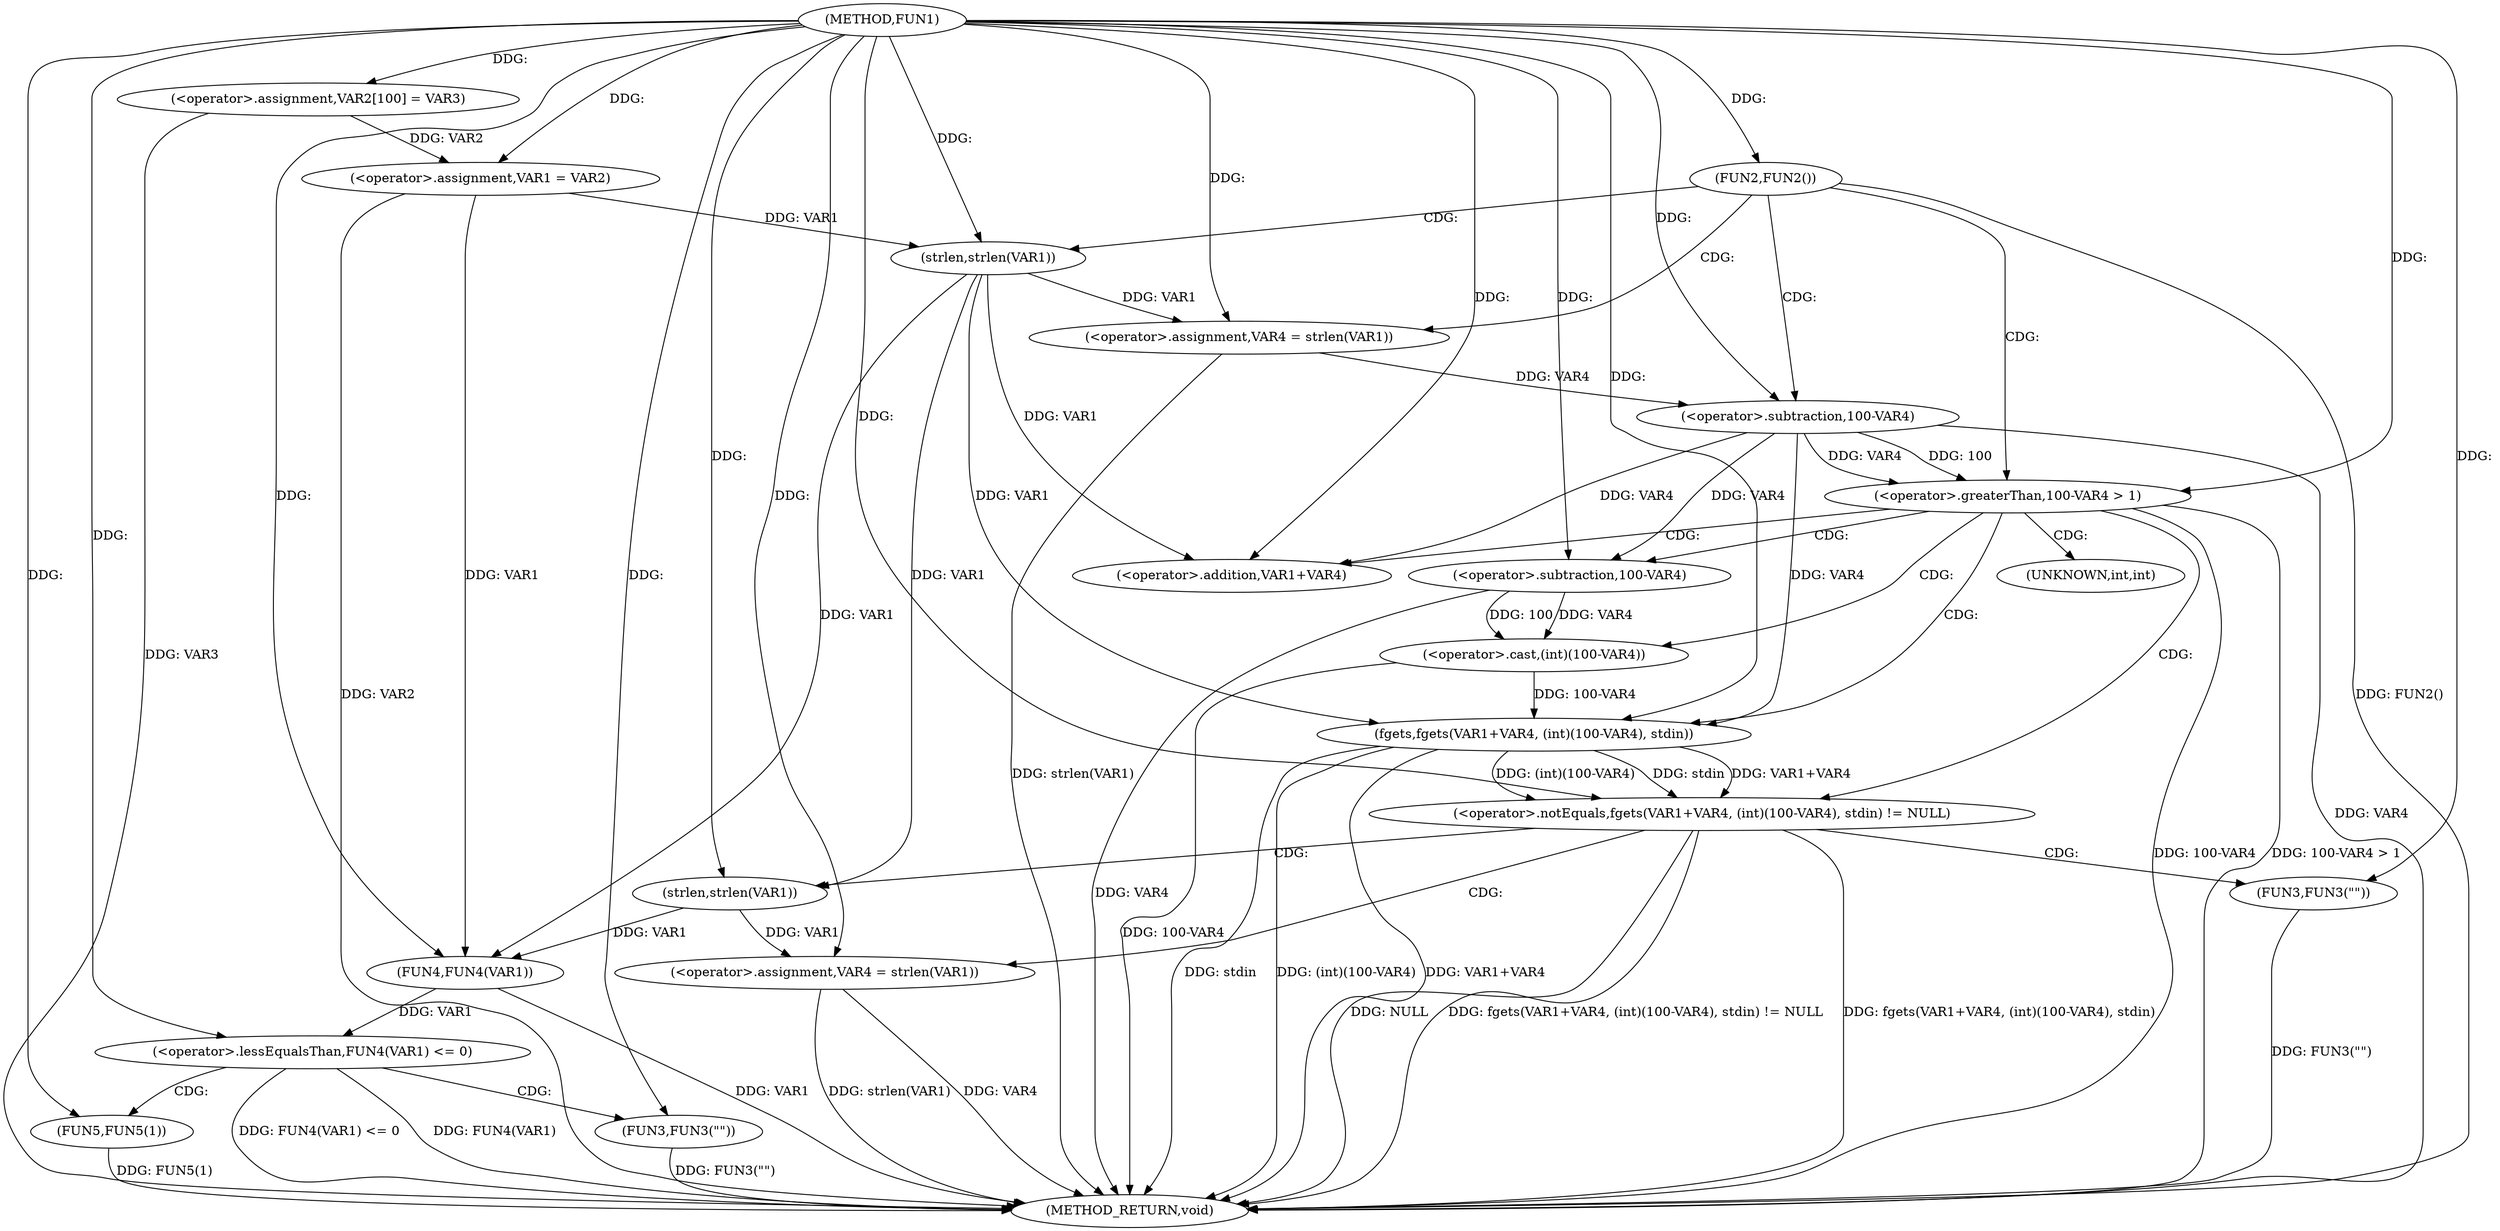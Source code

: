 digraph FUN1 {  
"1000100" [label = "(METHOD,FUN1)" ]
"1000159" [label = "(METHOD_RETURN,void)" ]
"1000104" [label = "(<operator>.assignment,VAR2[100] = VAR3)" ]
"1000107" [label = "(<operator>.assignment,VAR1 = VAR2)" ]
"1000111" [label = "(FUN2,FUN2())" ]
"1000115" [label = "(<operator>.assignment,VAR4 = strlen(VAR1))" ]
"1000117" [label = "(strlen,strlen(VAR1))" ]
"1000120" [label = "(<operator>.greaterThan,100-VAR4 > 1)" ]
"1000121" [label = "(<operator>.subtraction,100-VAR4)" ]
"1000127" [label = "(<operator>.notEquals,fgets(VAR1+VAR4, (int)(100-VAR4), stdin) != NULL)" ]
"1000128" [label = "(fgets,fgets(VAR1+VAR4, (int)(100-VAR4), stdin))" ]
"1000129" [label = "(<operator>.addition,VAR1+VAR4)" ]
"1000132" [label = "(<operator>.cast,(int)(100-VAR4))" ]
"1000134" [label = "(<operator>.subtraction,100-VAR4)" ]
"1000140" [label = "(<operator>.assignment,VAR4 = strlen(VAR1))" ]
"1000142" [label = "(strlen,strlen(VAR1))" ]
"1000147" [label = "(FUN3,FUN3(\"\"))" ]
"1000150" [label = "(<operator>.lessEqualsThan,FUN4(VAR1) <= 0)" ]
"1000151" [label = "(FUN4,FUN4(VAR1))" ]
"1000155" [label = "(FUN3,FUN3(\"\"))" ]
"1000157" [label = "(FUN5,FUN5(1))" ]
"1000133" [label = "(UNKNOWN,int,int)" ]
  "1000115" -> "1000159"  [ label = "DDG: strlen(VAR1)"] 
  "1000140" -> "1000159"  [ label = "DDG: strlen(VAR1)"] 
  "1000157" -> "1000159"  [ label = "DDG: FUN5(1)"] 
  "1000127" -> "1000159"  [ label = "DDG: fgets(VAR1+VAR4, (int)(100-VAR4), stdin) != NULL"] 
  "1000120" -> "1000159"  [ label = "DDG: 100-VAR4 > 1"] 
  "1000134" -> "1000159"  [ label = "DDG: VAR4"] 
  "1000150" -> "1000159"  [ label = "DDG: FUN4(VAR1) <= 0"] 
  "1000150" -> "1000159"  [ label = "DDG: FUN4(VAR1)"] 
  "1000121" -> "1000159"  [ label = "DDG: VAR4"] 
  "1000128" -> "1000159"  [ label = "DDG: (int)(100-VAR4)"] 
  "1000140" -> "1000159"  [ label = "DDG: VAR4"] 
  "1000151" -> "1000159"  [ label = "DDG: VAR1"] 
  "1000128" -> "1000159"  [ label = "DDG: VAR1+VAR4"] 
  "1000155" -> "1000159"  [ label = "DDG: FUN3(\"\")"] 
  "1000132" -> "1000159"  [ label = "DDG: 100-VAR4"] 
  "1000120" -> "1000159"  [ label = "DDG: 100-VAR4"] 
  "1000127" -> "1000159"  [ label = "DDG: fgets(VAR1+VAR4, (int)(100-VAR4), stdin)"] 
  "1000127" -> "1000159"  [ label = "DDG: NULL"] 
  "1000147" -> "1000159"  [ label = "DDG: FUN3(\"\")"] 
  "1000111" -> "1000159"  [ label = "DDG: FUN2()"] 
  "1000128" -> "1000159"  [ label = "DDG: stdin"] 
  "1000104" -> "1000159"  [ label = "DDG: VAR3"] 
  "1000107" -> "1000159"  [ label = "DDG: VAR2"] 
  "1000100" -> "1000104"  [ label = "DDG: "] 
  "1000104" -> "1000107"  [ label = "DDG: VAR2"] 
  "1000100" -> "1000107"  [ label = "DDG: "] 
  "1000100" -> "1000111"  [ label = "DDG: "] 
  "1000117" -> "1000115"  [ label = "DDG: VAR1"] 
  "1000100" -> "1000115"  [ label = "DDG: "] 
  "1000107" -> "1000117"  [ label = "DDG: VAR1"] 
  "1000100" -> "1000117"  [ label = "DDG: "] 
  "1000121" -> "1000120"  [ label = "DDG: 100"] 
  "1000121" -> "1000120"  [ label = "DDG: VAR4"] 
  "1000100" -> "1000121"  [ label = "DDG: "] 
  "1000115" -> "1000121"  [ label = "DDG: VAR4"] 
  "1000100" -> "1000120"  [ label = "DDG: "] 
  "1000128" -> "1000127"  [ label = "DDG: VAR1+VAR4"] 
  "1000128" -> "1000127"  [ label = "DDG: (int)(100-VAR4)"] 
  "1000128" -> "1000127"  [ label = "DDG: stdin"] 
  "1000117" -> "1000128"  [ label = "DDG: VAR1"] 
  "1000100" -> "1000128"  [ label = "DDG: "] 
  "1000121" -> "1000128"  [ label = "DDG: VAR4"] 
  "1000117" -> "1000129"  [ label = "DDG: VAR1"] 
  "1000100" -> "1000129"  [ label = "DDG: "] 
  "1000121" -> "1000129"  [ label = "DDG: VAR4"] 
  "1000132" -> "1000128"  [ label = "DDG: 100-VAR4"] 
  "1000134" -> "1000132"  [ label = "DDG: 100"] 
  "1000134" -> "1000132"  [ label = "DDG: VAR4"] 
  "1000100" -> "1000134"  [ label = "DDG: "] 
  "1000121" -> "1000134"  [ label = "DDG: VAR4"] 
  "1000100" -> "1000127"  [ label = "DDG: "] 
  "1000142" -> "1000140"  [ label = "DDG: VAR1"] 
  "1000100" -> "1000140"  [ label = "DDG: "] 
  "1000100" -> "1000142"  [ label = "DDG: "] 
  "1000117" -> "1000142"  [ label = "DDG: VAR1"] 
  "1000100" -> "1000147"  [ label = "DDG: "] 
  "1000151" -> "1000150"  [ label = "DDG: VAR1"] 
  "1000107" -> "1000151"  [ label = "DDG: VAR1"] 
  "1000117" -> "1000151"  [ label = "DDG: VAR1"] 
  "1000142" -> "1000151"  [ label = "DDG: VAR1"] 
  "1000100" -> "1000151"  [ label = "DDG: "] 
  "1000100" -> "1000150"  [ label = "DDG: "] 
  "1000100" -> "1000155"  [ label = "DDG: "] 
  "1000100" -> "1000157"  [ label = "DDG: "] 
  "1000111" -> "1000121"  [ label = "CDG: "] 
  "1000111" -> "1000120"  [ label = "CDG: "] 
  "1000111" -> "1000117"  [ label = "CDG: "] 
  "1000111" -> "1000115"  [ label = "CDG: "] 
  "1000120" -> "1000127"  [ label = "CDG: "] 
  "1000120" -> "1000132"  [ label = "CDG: "] 
  "1000120" -> "1000128"  [ label = "CDG: "] 
  "1000120" -> "1000129"  [ label = "CDG: "] 
  "1000120" -> "1000133"  [ label = "CDG: "] 
  "1000120" -> "1000134"  [ label = "CDG: "] 
  "1000127" -> "1000142"  [ label = "CDG: "] 
  "1000127" -> "1000147"  [ label = "CDG: "] 
  "1000127" -> "1000140"  [ label = "CDG: "] 
  "1000150" -> "1000155"  [ label = "CDG: "] 
  "1000150" -> "1000157"  [ label = "CDG: "] 
}
